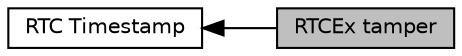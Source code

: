 digraph "RTCEx tamper"
{
  edge [fontname="Helvetica",fontsize="10",labelfontname="Helvetica",labelfontsize="10"];
  node [fontname="Helvetica",fontsize="10",shape=box];
  rankdir=LR;
  Node1 [label="RTCEx tamper",height=0.2,width=0.4,color="black", fillcolor="grey75", style="filled", fontcolor="black",tooltip=" "];
  Node2 [label="RTC Timestamp",height=0.2,width=0.4,color="black", fillcolor="white", style="filled",URL="$group___r_t_c_ex___timestamp.html",tooltip=" "];
  Node2->Node1 [shape=plaintext, dir="back", style="solid"];
}

